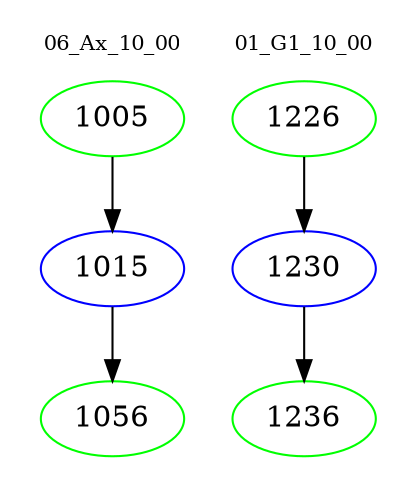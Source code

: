 digraph{
subgraph cluster_0 {
color = white
label = "06_Ax_10_00";
fontsize=10;
T0_1005 [label="1005", color="green"]
T0_1005 -> T0_1015 [color="black"]
T0_1015 [label="1015", color="blue"]
T0_1015 -> T0_1056 [color="black"]
T0_1056 [label="1056", color="green"]
}
subgraph cluster_1 {
color = white
label = "01_G1_10_00";
fontsize=10;
T1_1226 [label="1226", color="green"]
T1_1226 -> T1_1230 [color="black"]
T1_1230 [label="1230", color="blue"]
T1_1230 -> T1_1236 [color="black"]
T1_1236 [label="1236", color="green"]
}
}
